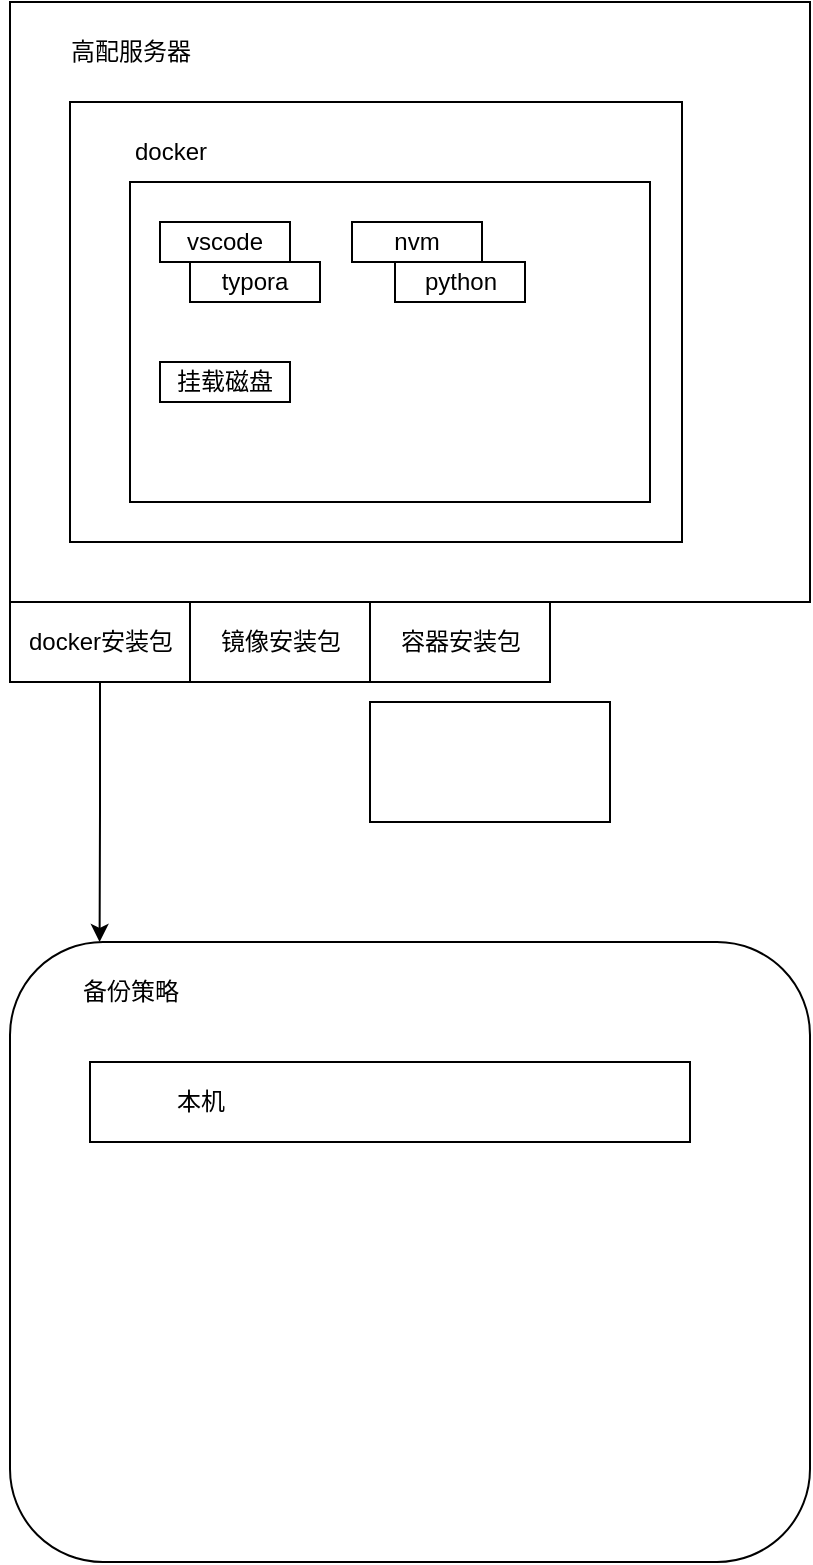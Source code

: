 <mxfile version="22.0.4" type="github">
  <diagram name="第 1 页" id="NaiW-HmVME8lXxUA8e3_">
    <mxGraphModel dx="1188" dy="669" grid="1" gridSize="10" guides="1" tooltips="1" connect="1" arrows="1" fold="1" page="1" pageScale="1" pageWidth="827" pageHeight="1169" math="0" shadow="0">
      <root>
        <mxCell id="0" />
        <mxCell id="1" parent="0" />
        <mxCell id="3V4c2zfvgddw5qwIzAxt-13" value="" style="rounded=0;whiteSpace=wrap;html=1;" vertex="1" parent="1">
          <mxGeometry x="210" y="140" width="400" height="300" as="geometry" />
        </mxCell>
        <mxCell id="3V4c2zfvgddw5qwIzAxt-3" value="高配服务器" style="text;html=1;align=center;verticalAlign=middle;resizable=0;points=[];autosize=1;strokeColor=none;fillColor=none;" vertex="1" parent="1">
          <mxGeometry x="230" y="150" width="80" height="30" as="geometry" />
        </mxCell>
        <mxCell id="3V4c2zfvgddw5qwIzAxt-4" value="" style="rounded=0;whiteSpace=wrap;html=1;" vertex="1" parent="1">
          <mxGeometry x="240" y="190" width="306" height="220" as="geometry" />
        </mxCell>
        <mxCell id="3V4c2zfvgddw5qwIzAxt-5" value="docker" style="text;html=1;align=center;verticalAlign=middle;resizable=0;points=[];autosize=1;strokeColor=none;fillColor=none;" vertex="1" parent="1">
          <mxGeometry x="260" y="200" width="60" height="30" as="geometry" />
        </mxCell>
        <mxCell id="3V4c2zfvgddw5qwIzAxt-6" value="" style="rounded=1;whiteSpace=wrap;html=1;" vertex="1" parent="1">
          <mxGeometry x="210" y="610" width="400" height="310" as="geometry" />
        </mxCell>
        <mxCell id="3V4c2zfvgddw5qwIzAxt-7" value="备份策略" style="text;html=1;align=center;verticalAlign=middle;resizable=0;points=[];autosize=1;strokeColor=none;fillColor=none;" vertex="1" parent="1">
          <mxGeometry x="235" y="620" width="70" height="30" as="geometry" />
        </mxCell>
        <mxCell id="3V4c2zfvgddw5qwIzAxt-8" value="" style="rounded=0;whiteSpace=wrap;html=1;" vertex="1" parent="1">
          <mxGeometry x="250" y="670" width="300" height="40" as="geometry" />
        </mxCell>
        <mxCell id="3V4c2zfvgddw5qwIzAxt-9" value="本机" style="text;html=1;align=center;verticalAlign=middle;resizable=0;points=[];autosize=1;strokeColor=none;fillColor=none;" vertex="1" parent="1">
          <mxGeometry x="280" y="675" width="50" height="30" as="geometry" />
        </mxCell>
        <mxCell id="3V4c2zfvgddw5qwIzAxt-11" value="" style="rounded=0;whiteSpace=wrap;html=1;" vertex="1" parent="1">
          <mxGeometry x="270" y="230" width="260" height="160" as="geometry" />
        </mxCell>
        <mxCell id="3V4c2zfvgddw5qwIzAxt-12" value="" style="rounded=0;whiteSpace=wrap;html=1;" vertex="1" parent="1">
          <mxGeometry x="210" y="440" width="90" height="40" as="geometry" />
        </mxCell>
        <mxCell id="3V4c2zfvgddw5qwIzAxt-14" value="docker安装包" style="text;html=1;align=center;verticalAlign=middle;resizable=0;points=[];autosize=1;strokeColor=none;fillColor=none;" vertex="1" parent="1">
          <mxGeometry x="205" y="445" width="100" height="30" as="geometry" />
        </mxCell>
        <mxCell id="3V4c2zfvgddw5qwIzAxt-17" value="" style="group" vertex="1" connectable="0" parent="1">
          <mxGeometry x="300" y="440" width="100" height="40" as="geometry" />
        </mxCell>
        <mxCell id="3V4c2zfvgddw5qwIzAxt-16" value="" style="rounded=0;whiteSpace=wrap;html=1;" vertex="1" parent="3V4c2zfvgddw5qwIzAxt-17">
          <mxGeometry width="90" height="40" as="geometry" />
        </mxCell>
        <mxCell id="3V4c2zfvgddw5qwIzAxt-15" value="镜像安装包" style="text;html=1;align=center;verticalAlign=middle;resizable=0;points=[];autosize=1;strokeColor=none;fillColor=none;" vertex="1" parent="3V4c2zfvgddw5qwIzAxt-17">
          <mxGeometry x="5" y="5" width="80" height="30" as="geometry" />
        </mxCell>
        <mxCell id="3V4c2zfvgddw5qwIzAxt-19" value="" style="rounded=0;whiteSpace=wrap;html=1;" vertex="1" parent="1">
          <mxGeometry x="390" y="440" width="90" height="40" as="geometry" />
        </mxCell>
        <mxCell id="3V4c2zfvgddw5qwIzAxt-20" value="容器安装包" style="text;html=1;align=center;verticalAlign=middle;resizable=0;points=[];autosize=1;strokeColor=none;fillColor=none;" vertex="1" parent="1">
          <mxGeometry x="395" y="445" width="80" height="30" as="geometry" />
        </mxCell>
        <mxCell id="3V4c2zfvgddw5qwIzAxt-22" style="edgeStyle=orthogonalEdgeStyle;rounded=0;orthogonalLoop=1;jettySize=auto;html=1;entryX=0.112;entryY=0;entryDx=0;entryDy=0;entryPerimeter=0;" edge="1" parent="1" source="3V4c2zfvgddw5qwIzAxt-12" target="3V4c2zfvgddw5qwIzAxt-6">
          <mxGeometry relative="1" as="geometry" />
        </mxCell>
        <mxCell id="3V4c2zfvgddw5qwIzAxt-23" value="vscode" style="rounded=0;whiteSpace=wrap;html=1;" vertex="1" parent="1">
          <mxGeometry x="285" y="250" width="65" height="20" as="geometry" />
        </mxCell>
        <mxCell id="3V4c2zfvgddw5qwIzAxt-24" value="typora" style="rounded=0;whiteSpace=wrap;html=1;" vertex="1" parent="1">
          <mxGeometry x="300" y="270" width="65" height="20" as="geometry" />
        </mxCell>
        <mxCell id="3V4c2zfvgddw5qwIzAxt-25" value="nvm" style="rounded=0;whiteSpace=wrap;html=1;" vertex="1" parent="1">
          <mxGeometry x="381" y="250" width="65" height="20" as="geometry" />
        </mxCell>
        <mxCell id="3V4c2zfvgddw5qwIzAxt-26" value="python" style="rounded=0;whiteSpace=wrap;html=1;" vertex="1" parent="1">
          <mxGeometry x="402.5" y="270" width="65" height="20" as="geometry" />
        </mxCell>
        <mxCell id="3V4c2zfvgddw5qwIzAxt-27" value="" style="rounded=0;whiteSpace=wrap;html=1;" vertex="1" parent="1">
          <mxGeometry x="390" y="490" width="120" height="60" as="geometry" />
        </mxCell>
        <mxCell id="3V4c2zfvgddw5qwIzAxt-28" value="挂载磁盘" style="rounded=0;whiteSpace=wrap;html=1;" vertex="1" parent="1">
          <mxGeometry x="285" y="320" width="65" height="20" as="geometry" />
        </mxCell>
      </root>
    </mxGraphModel>
  </diagram>
</mxfile>
